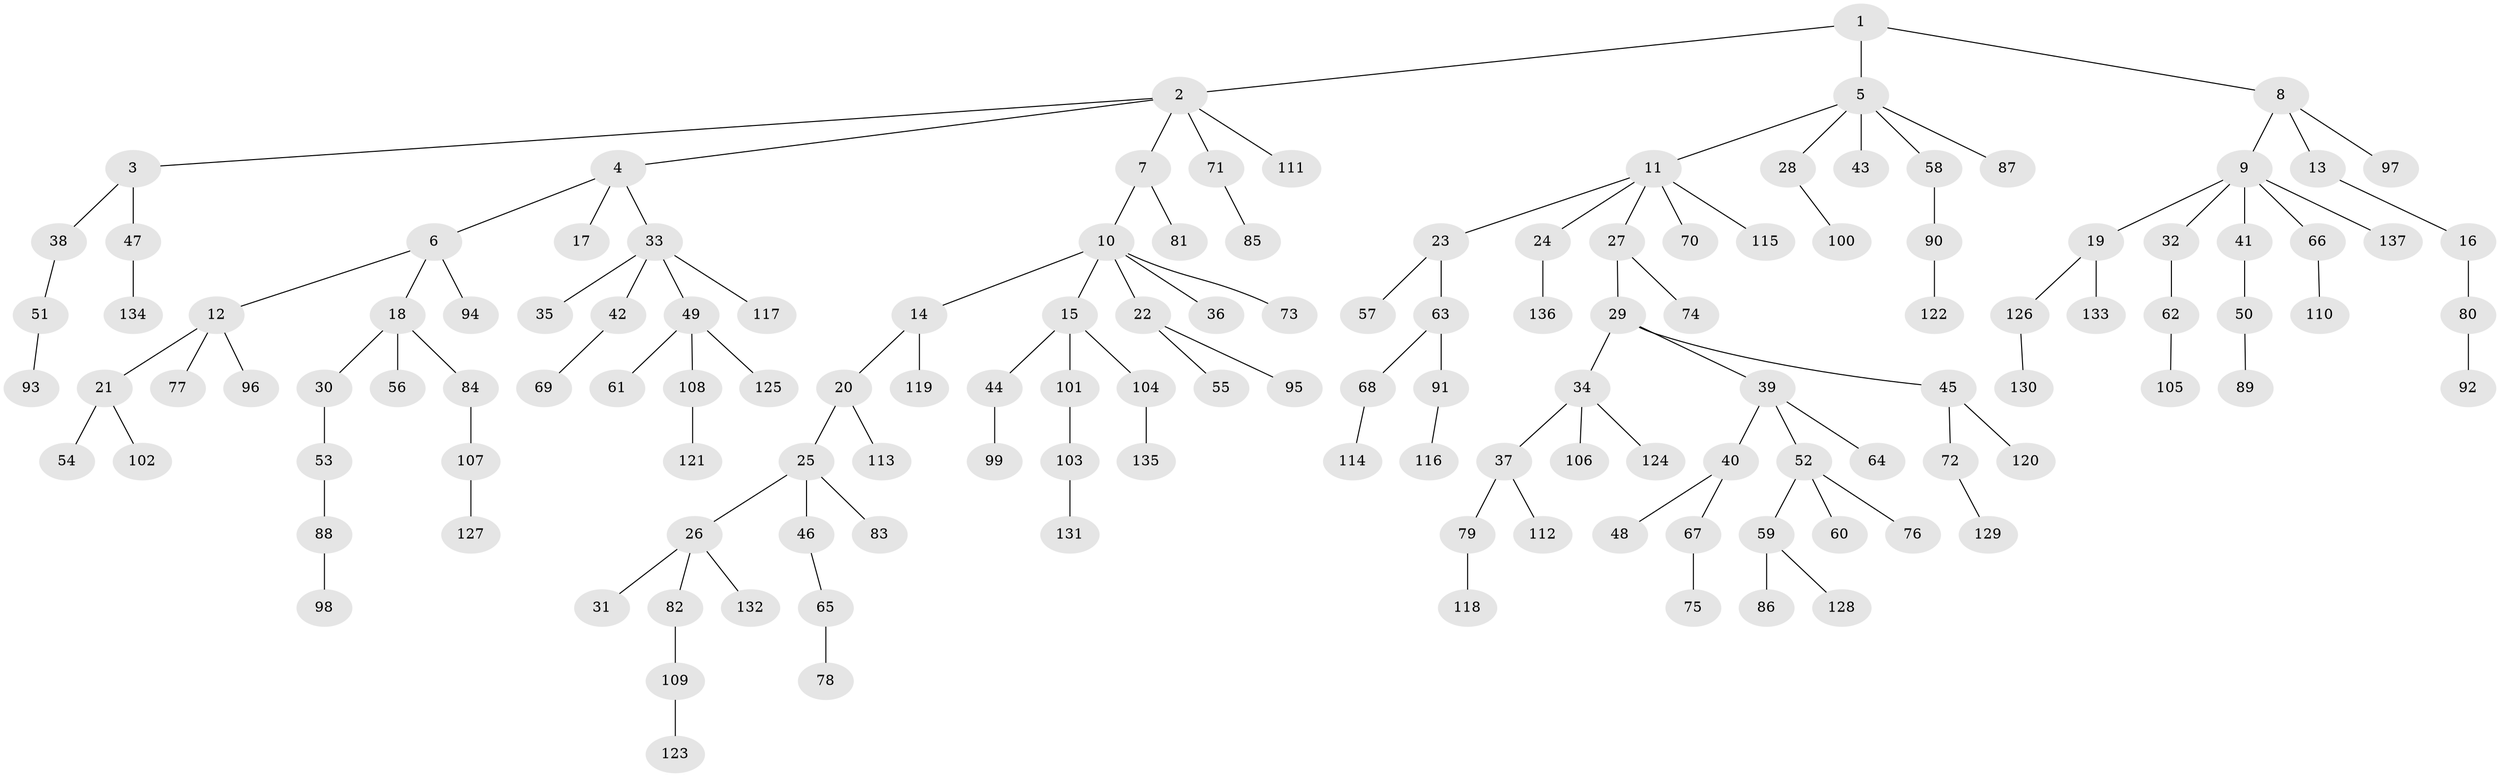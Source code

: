 // Generated by graph-tools (version 1.1) at 2025/50/03/09/25 03:50:23]
// undirected, 137 vertices, 136 edges
graph export_dot {
graph [start="1"]
  node [color=gray90,style=filled];
  1;
  2;
  3;
  4;
  5;
  6;
  7;
  8;
  9;
  10;
  11;
  12;
  13;
  14;
  15;
  16;
  17;
  18;
  19;
  20;
  21;
  22;
  23;
  24;
  25;
  26;
  27;
  28;
  29;
  30;
  31;
  32;
  33;
  34;
  35;
  36;
  37;
  38;
  39;
  40;
  41;
  42;
  43;
  44;
  45;
  46;
  47;
  48;
  49;
  50;
  51;
  52;
  53;
  54;
  55;
  56;
  57;
  58;
  59;
  60;
  61;
  62;
  63;
  64;
  65;
  66;
  67;
  68;
  69;
  70;
  71;
  72;
  73;
  74;
  75;
  76;
  77;
  78;
  79;
  80;
  81;
  82;
  83;
  84;
  85;
  86;
  87;
  88;
  89;
  90;
  91;
  92;
  93;
  94;
  95;
  96;
  97;
  98;
  99;
  100;
  101;
  102;
  103;
  104;
  105;
  106;
  107;
  108;
  109;
  110;
  111;
  112;
  113;
  114;
  115;
  116;
  117;
  118;
  119;
  120;
  121;
  122;
  123;
  124;
  125;
  126;
  127;
  128;
  129;
  130;
  131;
  132;
  133;
  134;
  135;
  136;
  137;
  1 -- 2;
  1 -- 5;
  1 -- 8;
  2 -- 3;
  2 -- 4;
  2 -- 7;
  2 -- 71;
  2 -- 111;
  3 -- 38;
  3 -- 47;
  4 -- 6;
  4 -- 17;
  4 -- 33;
  5 -- 11;
  5 -- 28;
  5 -- 43;
  5 -- 58;
  5 -- 87;
  6 -- 12;
  6 -- 18;
  6 -- 94;
  7 -- 10;
  7 -- 81;
  8 -- 9;
  8 -- 13;
  8 -- 97;
  9 -- 19;
  9 -- 32;
  9 -- 41;
  9 -- 66;
  9 -- 137;
  10 -- 14;
  10 -- 15;
  10 -- 22;
  10 -- 36;
  10 -- 73;
  11 -- 23;
  11 -- 24;
  11 -- 27;
  11 -- 70;
  11 -- 115;
  12 -- 21;
  12 -- 77;
  12 -- 96;
  13 -- 16;
  14 -- 20;
  14 -- 119;
  15 -- 44;
  15 -- 101;
  15 -- 104;
  16 -- 80;
  18 -- 30;
  18 -- 56;
  18 -- 84;
  19 -- 126;
  19 -- 133;
  20 -- 25;
  20 -- 113;
  21 -- 54;
  21 -- 102;
  22 -- 55;
  22 -- 95;
  23 -- 57;
  23 -- 63;
  24 -- 136;
  25 -- 26;
  25 -- 46;
  25 -- 83;
  26 -- 31;
  26 -- 82;
  26 -- 132;
  27 -- 29;
  27 -- 74;
  28 -- 100;
  29 -- 34;
  29 -- 39;
  29 -- 45;
  30 -- 53;
  32 -- 62;
  33 -- 35;
  33 -- 42;
  33 -- 49;
  33 -- 117;
  34 -- 37;
  34 -- 106;
  34 -- 124;
  37 -- 79;
  37 -- 112;
  38 -- 51;
  39 -- 40;
  39 -- 52;
  39 -- 64;
  40 -- 48;
  40 -- 67;
  41 -- 50;
  42 -- 69;
  44 -- 99;
  45 -- 72;
  45 -- 120;
  46 -- 65;
  47 -- 134;
  49 -- 61;
  49 -- 108;
  49 -- 125;
  50 -- 89;
  51 -- 93;
  52 -- 59;
  52 -- 60;
  52 -- 76;
  53 -- 88;
  58 -- 90;
  59 -- 86;
  59 -- 128;
  62 -- 105;
  63 -- 68;
  63 -- 91;
  65 -- 78;
  66 -- 110;
  67 -- 75;
  68 -- 114;
  71 -- 85;
  72 -- 129;
  79 -- 118;
  80 -- 92;
  82 -- 109;
  84 -- 107;
  88 -- 98;
  90 -- 122;
  91 -- 116;
  101 -- 103;
  103 -- 131;
  104 -- 135;
  107 -- 127;
  108 -- 121;
  109 -- 123;
  126 -- 130;
}
